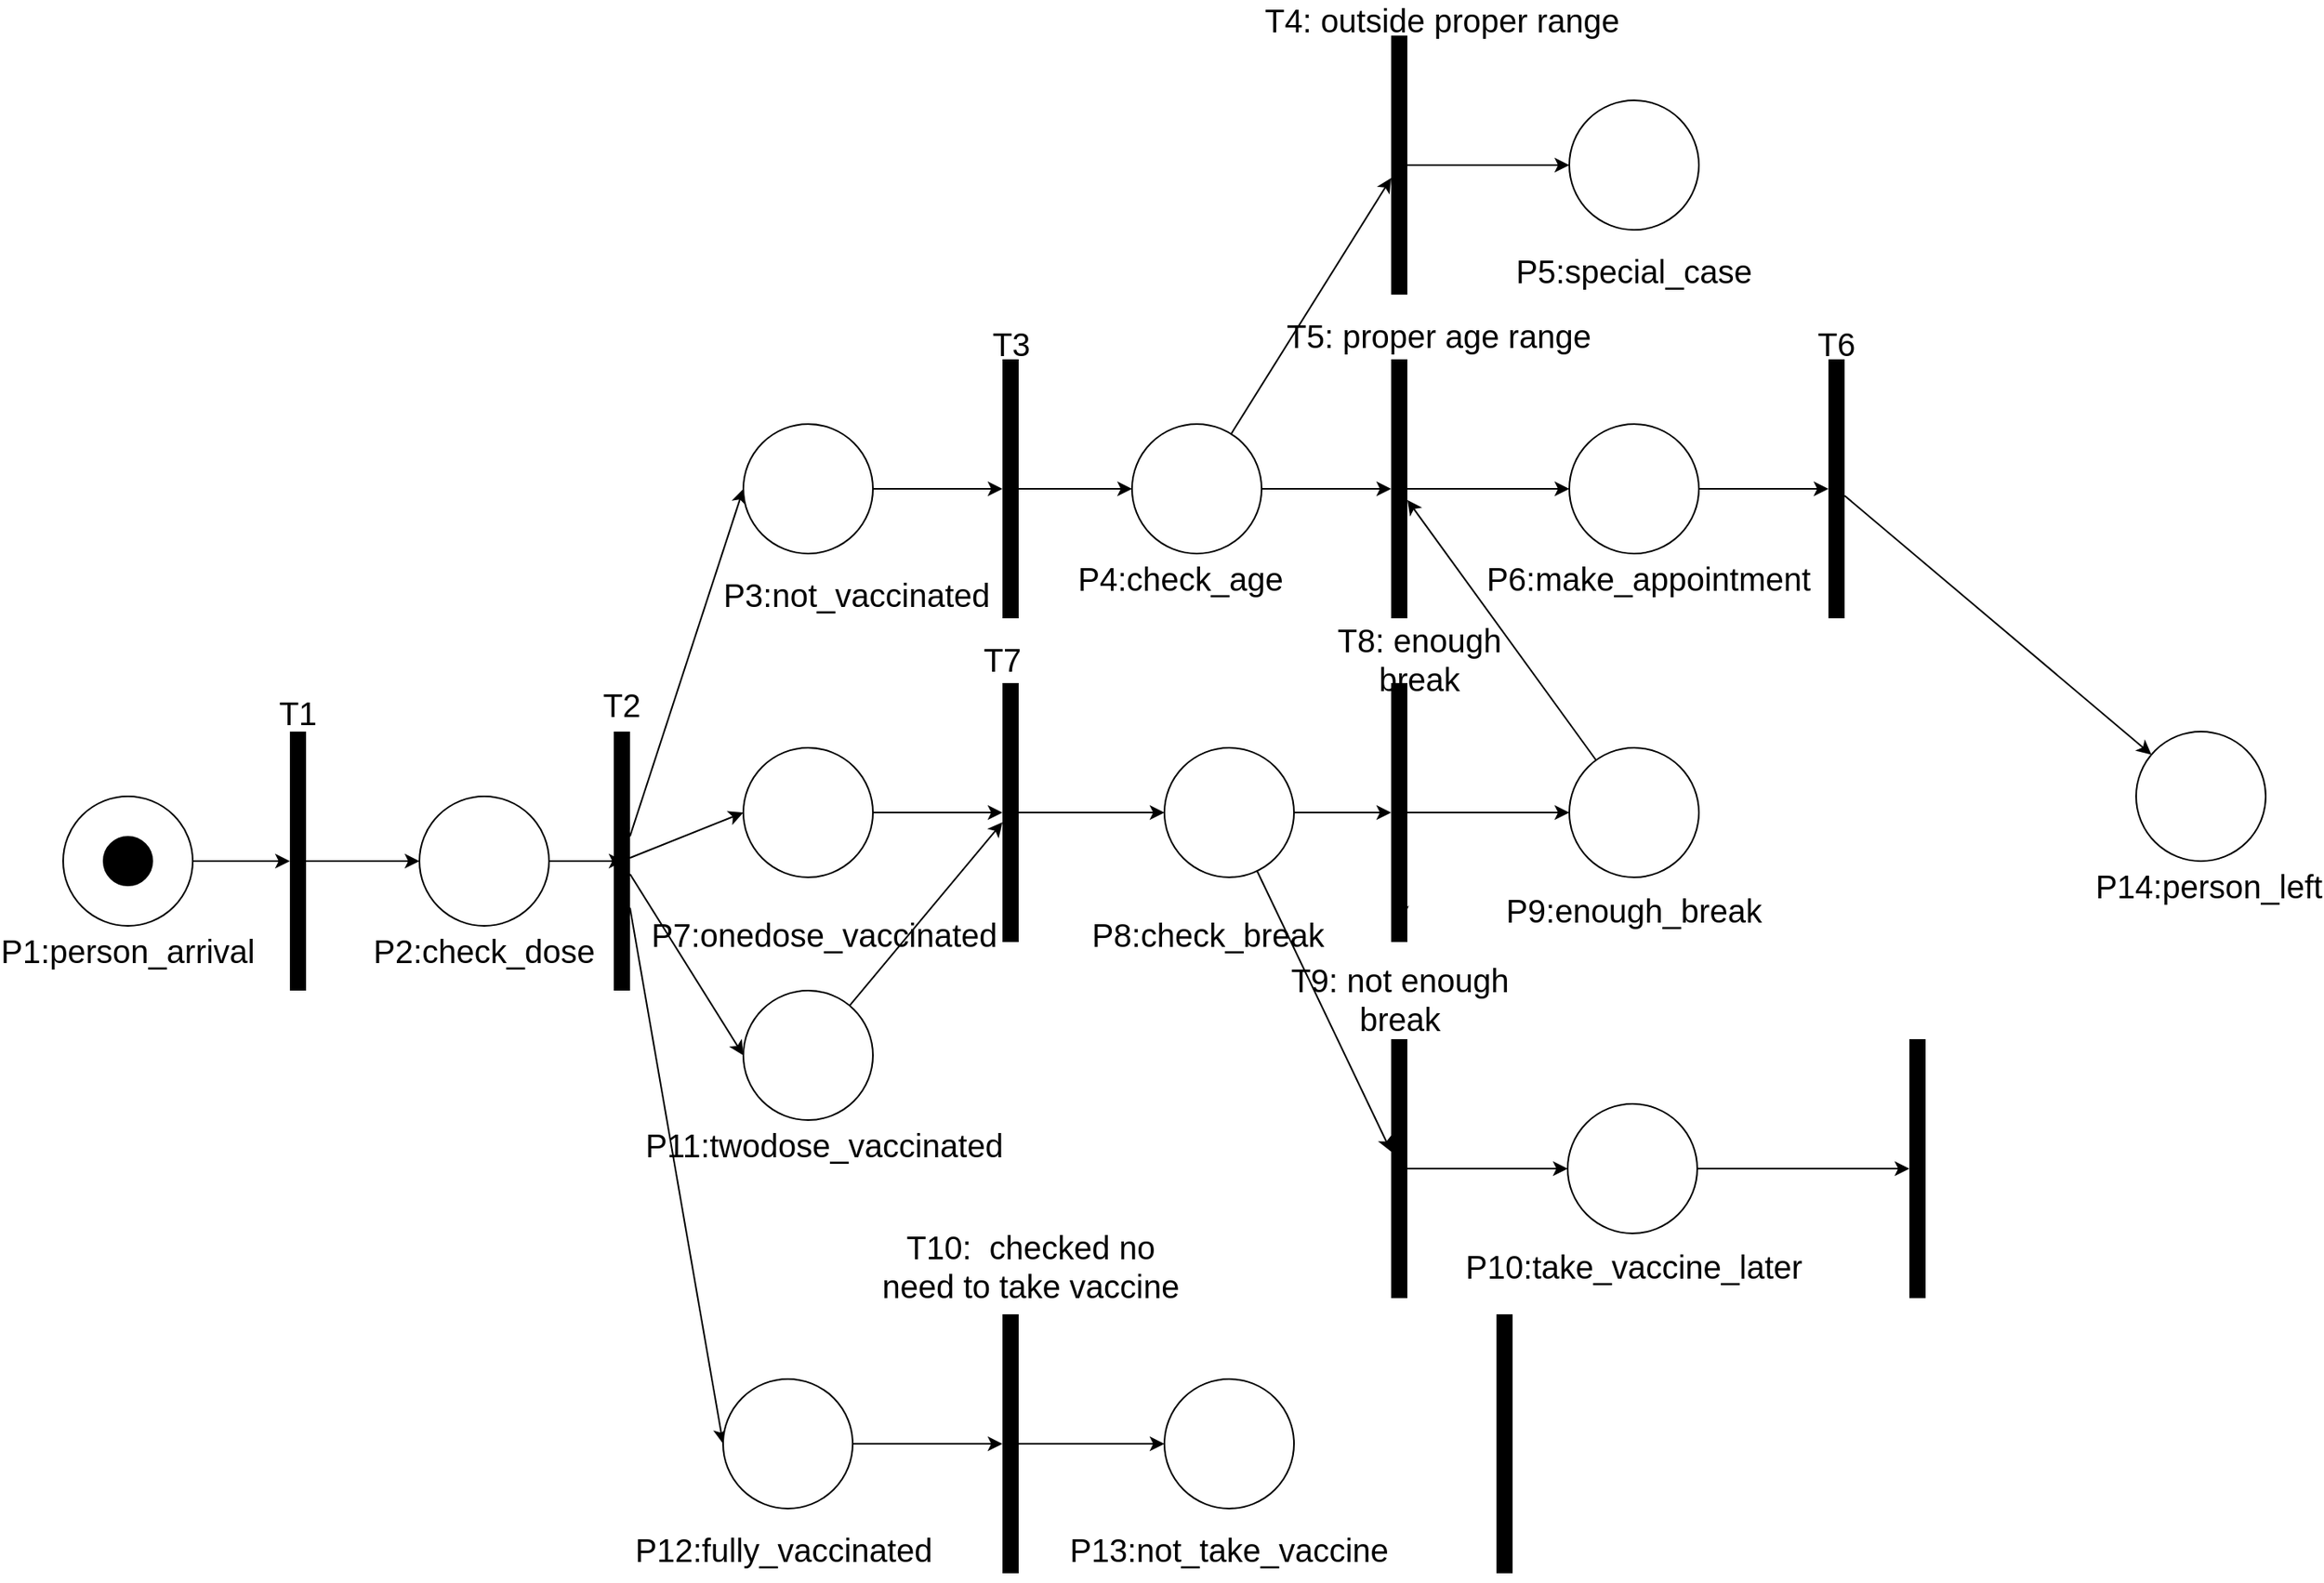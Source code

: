<mxfile version="17.1.0" type="github">
  <diagram id="UTr8hFSsADwduIh3R7Uy" name="Page-1">
    <mxGraphModel dx="946" dy="1814" grid="1" gridSize="10" guides="1" tooltips="1" connect="1" arrows="1" fold="1" page="1" pageScale="1" pageWidth="827" pageHeight="1169" math="0" shadow="0">
      <root>
        <mxCell id="0" />
        <mxCell id="1" parent="0" />
        <mxCell id="hrQaz6MeP2tKMsGNmpIH-5" style="edgeStyle=orthogonalEdgeStyle;rounded=0;orthogonalLoop=1;jettySize=auto;html=1;fontSize=20;" parent="1" source="hrQaz6MeP2tKMsGNmpIH-1" target="hrQaz6MeP2tKMsGNmpIH-3" edge="1">
          <mxGeometry relative="1" as="geometry" />
        </mxCell>
        <mxCell id="hrQaz6MeP2tKMsGNmpIH-1" value="P&lt;span style=&quot;white-space: pre; font-size: 20px;&quot;&gt;1&lt;/span&gt;" style="ellipse;whiteSpace=wrap;html=1;aspect=fixed;fontSize=20;" parent="1" vertex="1">
          <mxGeometry x="60" y="240" width="80" height="80" as="geometry" />
        </mxCell>
        <mxCell id="hrQaz6MeP2tKMsGNmpIH-12" style="edgeStyle=orthogonalEdgeStyle;rounded=0;orthogonalLoop=1;jettySize=auto;html=1;entryX=0.5;entryY=0.4;entryDx=0;entryDy=0;entryPerimeter=0;fontSize=20;" parent="1" source="hrQaz6MeP2tKMsGNmpIH-2" target="hrQaz6MeP2tKMsGNmpIH-11" edge="1">
          <mxGeometry relative="1" as="geometry" />
        </mxCell>
        <mxCell id="hrQaz6MeP2tKMsGNmpIH-2" value="" style="ellipse;whiteSpace=wrap;html=1;aspect=fixed;fontSize=20;" parent="1" vertex="1">
          <mxGeometry x="280" y="240" width="80" height="80" as="geometry" />
        </mxCell>
        <mxCell id="hrQaz6MeP2tKMsGNmpIH-6" style="edgeStyle=orthogonalEdgeStyle;rounded=0;orthogonalLoop=1;jettySize=auto;html=1;entryX=0;entryY=0.5;entryDx=0;entryDy=0;fontSize=20;" parent="1" source="hrQaz6MeP2tKMsGNmpIH-3" target="hrQaz6MeP2tKMsGNmpIH-2" edge="1">
          <mxGeometry relative="1" as="geometry" />
        </mxCell>
        <mxCell id="hrQaz6MeP2tKMsGNmpIH-3" value="" style="line;strokeWidth=10;direction=south;html=1;fontSize=20;" parent="1" vertex="1">
          <mxGeometry x="200" y="200" width="10" height="160" as="geometry" />
        </mxCell>
        <mxCell id="hrQaz6MeP2tKMsGNmpIH-7" value="P1:person_arrival" style="text;html=1;strokeColor=none;fillColor=none;align=center;verticalAlign=middle;whiteSpace=wrap;rounded=0;fontSize=20;" parent="1" vertex="1">
          <mxGeometry x="30" y="320" width="140" height="30" as="geometry" />
        </mxCell>
        <mxCell id="hrQaz6MeP2tKMsGNmpIH-9" value="T1" style="text;html=1;strokeColor=none;fillColor=none;align=center;verticalAlign=middle;whiteSpace=wrap;rounded=0;fontSize=20;" parent="1" vertex="1">
          <mxGeometry x="130" y="157.5" width="150" height="60" as="geometry" />
        </mxCell>
        <mxCell id="hrQaz6MeP2tKMsGNmpIH-10" value="P2:check_dose" style="text;html=1;strokeColor=none;fillColor=none;align=center;verticalAlign=middle;whiteSpace=wrap;rounded=0;fontSize=20;" parent="1" vertex="1">
          <mxGeometry x="260" y="320" width="120" height="30" as="geometry" />
        </mxCell>
        <mxCell id="hrQaz6MeP2tKMsGNmpIH-14" style="rounded=0;orthogonalLoop=1;jettySize=auto;html=1;entryX=0;entryY=0.5;entryDx=0;entryDy=0;fontSize=20;" parent="1" source="hrQaz6MeP2tKMsGNmpIH-11" target="hrQaz6MeP2tKMsGNmpIH-13" edge="1">
          <mxGeometry relative="1" as="geometry" />
        </mxCell>
        <mxCell id="hrQaz6MeP2tKMsGNmpIH-38" style="edgeStyle=none;rounded=0;orthogonalLoop=1;jettySize=auto;html=1;entryX=0;entryY=0.5;entryDx=0;entryDy=0;fontSize=20;" parent="1" source="hrQaz6MeP2tKMsGNmpIH-11" target="hrQaz6MeP2tKMsGNmpIH-37" edge="1">
          <mxGeometry relative="1" as="geometry" />
        </mxCell>
        <mxCell id="hrQaz6MeP2tKMsGNmpIH-62" style="edgeStyle=none;rounded=0;orthogonalLoop=1;jettySize=auto;html=1;entryX=0;entryY=0.5;entryDx=0;entryDy=0;fontSize=20;" parent="1" source="hrQaz6MeP2tKMsGNmpIH-11" target="hrQaz6MeP2tKMsGNmpIH-60" edge="1">
          <mxGeometry relative="1" as="geometry" />
        </mxCell>
        <mxCell id="hrQaz6MeP2tKMsGNmpIH-78" style="edgeStyle=none;rounded=0;orthogonalLoop=1;jettySize=auto;html=1;entryX=0;entryY=0.5;entryDx=0;entryDy=0;fontSize=20;" parent="1" source="hrQaz6MeP2tKMsGNmpIH-11" target="hrQaz6MeP2tKMsGNmpIH-76" edge="1">
          <mxGeometry relative="1" as="geometry" />
        </mxCell>
        <mxCell id="hrQaz6MeP2tKMsGNmpIH-11" value="" style="line;strokeWidth=10;direction=south;html=1;fontSize=20;" parent="1" vertex="1">
          <mxGeometry x="400" y="200" width="10" height="160" as="geometry" />
        </mxCell>
        <mxCell id="hrQaz6MeP2tKMsGNmpIH-20" style="edgeStyle=none;rounded=0;orthogonalLoop=1;jettySize=auto;html=1;fontSize=20;" parent="1" source="hrQaz6MeP2tKMsGNmpIH-13" target="hrQaz6MeP2tKMsGNmpIH-19" edge="1">
          <mxGeometry relative="1" as="geometry" />
        </mxCell>
        <mxCell id="hrQaz6MeP2tKMsGNmpIH-13" value="" style="ellipse;whiteSpace=wrap;html=1;aspect=fixed;fontSize=20;strokeWidth=1;" parent="1" vertex="1">
          <mxGeometry x="480" y="10" width="80" height="80" as="geometry" />
        </mxCell>
        <mxCell id="hrQaz6MeP2tKMsGNmpIH-15" value="T2" style="text;html=1;strokeColor=none;fillColor=none;align=center;verticalAlign=middle;whiteSpace=wrap;rounded=0;fontSize=20;" parent="1" vertex="1">
          <mxGeometry x="335" y="170" width="140" height="25" as="geometry" />
        </mxCell>
        <mxCell id="hrQaz6MeP2tKMsGNmpIH-18" value="P3:not_vaccinated" style="text;html=1;strokeColor=none;fillColor=none;align=center;verticalAlign=middle;whiteSpace=wrap;rounded=0;fontSize=20;" parent="1" vertex="1">
          <mxGeometry x="480" y="100" width="140" height="30" as="geometry" />
        </mxCell>
        <mxCell id="hrQaz6MeP2tKMsGNmpIH-22" style="edgeStyle=none;rounded=0;orthogonalLoop=1;jettySize=auto;html=1;entryX=0;entryY=0.5;entryDx=0;entryDy=0;fontSize=20;" parent="1" source="hrQaz6MeP2tKMsGNmpIH-19" target="hrQaz6MeP2tKMsGNmpIH-21" edge="1">
          <mxGeometry relative="1" as="geometry" />
        </mxCell>
        <mxCell id="hrQaz6MeP2tKMsGNmpIH-19" value="" style="line;strokeWidth=10;direction=south;html=1;fontSize=20;" parent="1" vertex="1">
          <mxGeometry x="640" y="-30" width="10" height="160" as="geometry" />
        </mxCell>
        <mxCell id="hrQaz6MeP2tKMsGNmpIH-63" style="edgeStyle=none;rounded=0;orthogonalLoop=1;jettySize=auto;html=1;fontSize=20;" parent="1" source="hrQaz6MeP2tKMsGNmpIH-21" target="hrQaz6MeP2tKMsGNmpIH-30" edge="1">
          <mxGeometry relative="1" as="geometry" />
        </mxCell>
        <mxCell id="hrQaz6MeP2tKMsGNmpIH-68" style="edgeStyle=none;rounded=0;orthogonalLoop=1;jettySize=auto;html=1;fontSize=20;" parent="1" source="hrQaz6MeP2tKMsGNmpIH-21" target="hrQaz6MeP2tKMsGNmpIH-66" edge="1">
          <mxGeometry relative="1" as="geometry" />
        </mxCell>
        <mxCell id="hrQaz6MeP2tKMsGNmpIH-21" value="" style="ellipse;whiteSpace=wrap;html=1;aspect=fixed;fontSize=20;strokeWidth=1;" parent="1" vertex="1">
          <mxGeometry x="720" y="10" width="80" height="80" as="geometry" />
        </mxCell>
        <mxCell id="hrQaz6MeP2tKMsGNmpIH-23" value="P4:check_age" style="text;html=1;strokeColor=none;fillColor=none;align=center;verticalAlign=middle;whiteSpace=wrap;rounded=0;fontSize=20;" parent="1" vertex="1">
          <mxGeometry x="720" y="90" width="60" height="30" as="geometry" />
        </mxCell>
        <mxCell id="hrQaz6MeP2tKMsGNmpIH-24" value="T3" style="text;html=1;strokeColor=none;fillColor=none;align=center;verticalAlign=middle;whiteSpace=wrap;rounded=0;fontSize=20;" parent="1" vertex="1">
          <mxGeometry x="577.5" y="-80" width="135" height="80" as="geometry" />
        </mxCell>
        <mxCell id="hrQaz6MeP2tKMsGNmpIH-26" value="" style="ellipse;whiteSpace=wrap;html=1;aspect=fixed;fontSize=20;strokeWidth=1;" parent="1" vertex="1">
          <mxGeometry x="990" y="-190" width="80" height="80" as="geometry" />
        </mxCell>
        <mxCell id="hrQaz6MeP2tKMsGNmpIH-86" style="edgeStyle=none;rounded=0;orthogonalLoop=1;jettySize=auto;html=1;fontSize=20;" parent="1" source="hrQaz6MeP2tKMsGNmpIH-27" edge="1">
          <mxGeometry relative="1" as="geometry">
            <mxPoint x="1150" y="50" as="targetPoint" />
          </mxGeometry>
        </mxCell>
        <mxCell id="hrQaz6MeP2tKMsGNmpIH-27" value="" style="ellipse;whiteSpace=wrap;html=1;aspect=fixed;fontSize=20;strokeWidth=1;" parent="1" vertex="1">
          <mxGeometry x="990" y="10" width="80" height="80" as="geometry" />
        </mxCell>
        <mxCell id="hrQaz6MeP2tKMsGNmpIH-64" style="edgeStyle=none;rounded=0;orthogonalLoop=1;jettySize=auto;html=1;fontSize=20;" parent="1" source="hrQaz6MeP2tKMsGNmpIH-30" target="hrQaz6MeP2tKMsGNmpIH-26" edge="1">
          <mxGeometry relative="1" as="geometry" />
        </mxCell>
        <mxCell id="hrQaz6MeP2tKMsGNmpIH-30" value="" style="line;strokeWidth=10;direction=south;html=1;fontSize=20;" parent="1" vertex="1">
          <mxGeometry x="880" y="-230" width="10" height="160" as="geometry" />
        </mxCell>
        <mxCell id="hrQaz6MeP2tKMsGNmpIH-32" value="T4: outside proper range" style="text;html=1;strokeColor=none;fillColor=none;align=center;verticalAlign=middle;whiteSpace=wrap;rounded=0;fontSize=20;" parent="1" vertex="1">
          <mxGeometry x="800" y="-250" width="222.5" height="20" as="geometry" />
        </mxCell>
        <mxCell id="hrQaz6MeP2tKMsGNmpIH-35" value="P5:special_case" style="text;html=1;strokeColor=none;fillColor=none;align=center;verticalAlign=middle;whiteSpace=wrap;rounded=0;fontSize=20;" parent="1" vertex="1">
          <mxGeometry x="970" y="-100" width="120" height="30" as="geometry" />
        </mxCell>
        <mxCell id="hrQaz6MeP2tKMsGNmpIH-36" value="P6:make_appointment" style="text;html=1;strokeColor=none;fillColor=none;align=center;verticalAlign=middle;whiteSpace=wrap;rounded=0;fontSize=20;" parent="1" vertex="1">
          <mxGeometry x="1009" y="90" width="60" height="30" as="geometry" />
        </mxCell>
        <mxCell id="hrQaz6MeP2tKMsGNmpIH-41" style="edgeStyle=none;rounded=0;orthogonalLoop=1;jettySize=auto;html=1;fontSize=20;" parent="1" source="hrQaz6MeP2tKMsGNmpIH-37" target="hrQaz6MeP2tKMsGNmpIH-40" edge="1">
          <mxGeometry relative="1" as="geometry" />
        </mxCell>
        <mxCell id="hrQaz6MeP2tKMsGNmpIH-37" value="" style="ellipse;whiteSpace=wrap;html=1;aspect=fixed;fontSize=20;strokeWidth=1;" parent="1" vertex="1">
          <mxGeometry x="480" y="210" width="80" height="80" as="geometry" />
        </mxCell>
        <mxCell id="hrQaz6MeP2tKMsGNmpIH-39" value="P7:onedose_vaccinated" style="text;html=1;strokeColor=none;fillColor=none;align=center;verticalAlign=middle;whiteSpace=wrap;rounded=0;fontSize=20;" parent="1" vertex="1">
          <mxGeometry x="435" y="310" width="190" height="30" as="geometry" />
        </mxCell>
        <mxCell id="hrQaz6MeP2tKMsGNmpIH-43" style="edgeStyle=none;rounded=0;orthogonalLoop=1;jettySize=auto;html=1;fontSize=20;" parent="1" source="hrQaz6MeP2tKMsGNmpIH-40" target="hrQaz6MeP2tKMsGNmpIH-44" edge="1">
          <mxGeometry relative="1" as="geometry">
            <mxPoint x="770" y="310" as="targetPoint" />
          </mxGeometry>
        </mxCell>
        <mxCell id="hrQaz6MeP2tKMsGNmpIH-40" value="" style="line;strokeWidth=10;direction=south;html=1;fontSize=20;" parent="1" vertex="1">
          <mxGeometry x="640" y="170" width="10" height="160" as="geometry" />
        </mxCell>
        <mxCell id="hrQaz6MeP2tKMsGNmpIH-42" value="T5: proper age range" style="text;html=1;strokeColor=none;fillColor=none;align=center;verticalAlign=middle;whiteSpace=wrap;rounded=0;fontSize=20;" parent="1" vertex="1">
          <mxGeometry x="807.5" y="-60" width="202.5" height="30" as="geometry" />
        </mxCell>
        <mxCell id="hrQaz6MeP2tKMsGNmpIH-51" style="edgeStyle=none;rounded=0;orthogonalLoop=1;jettySize=auto;html=1;fontSize=20;" parent="1" source="hrQaz6MeP2tKMsGNmpIH-44" target="hrQaz6MeP2tKMsGNmpIH-46" edge="1">
          <mxGeometry relative="1" as="geometry" />
        </mxCell>
        <mxCell id="CEXwZUnHNa9_gwKz8bqA-7" style="edgeStyle=none;rounded=0;orthogonalLoop=1;jettySize=auto;html=1;fontSize=20;" parent="1" source="hrQaz6MeP2tKMsGNmpIH-44" target="CEXwZUnHNa9_gwKz8bqA-5" edge="1">
          <mxGeometry relative="1" as="geometry" />
        </mxCell>
        <mxCell id="hrQaz6MeP2tKMsGNmpIH-44" value="" style="ellipse;whiteSpace=wrap;html=1;aspect=fixed;fontSize=20;strokeWidth=1;" parent="1" vertex="1">
          <mxGeometry x="740" y="210" width="80" height="80" as="geometry" />
        </mxCell>
        <mxCell id="hrQaz6MeP2tKMsGNmpIH-45" value="P8:check_break" style="text;html=1;strokeColor=none;fillColor=none;align=center;verticalAlign=middle;whiteSpace=wrap;rounded=0;fontSize=20;" parent="1" vertex="1">
          <mxGeometry x="707" y="310" width="120" height="30" as="geometry" />
        </mxCell>
        <mxCell id="hrQaz6MeP2tKMsGNmpIH-58" style="edgeStyle=none;rounded=0;orthogonalLoop=1;jettySize=auto;html=1;entryX=0;entryY=0.5;entryDx=0;entryDy=0;fontSize=20;" parent="1" source="hrQaz6MeP2tKMsGNmpIH-46" target="hrQaz6MeP2tKMsGNmpIH-57" edge="1">
          <mxGeometry relative="1" as="geometry" />
        </mxCell>
        <mxCell id="hrQaz6MeP2tKMsGNmpIH-46" value="" style="line;strokeWidth=10;direction=south;html=1;fontSize=20;" parent="1" vertex="1">
          <mxGeometry x="880" y="170" width="10" height="160" as="geometry" />
        </mxCell>
        <mxCell id="hrQaz6MeP2tKMsGNmpIH-52" value="T7" style="text;html=1;strokeColor=none;fillColor=none;align=center;verticalAlign=middle;whiteSpace=wrap;rounded=0;fontSize=20;" parent="1" vertex="1">
          <mxGeometry x="610" y="135" width="60" height="40" as="geometry" />
        </mxCell>
        <mxCell id="hrQaz6MeP2tKMsGNmpIH-70" style="edgeStyle=none;rounded=0;orthogonalLoop=1;jettySize=auto;html=1;fontSize=20;" parent="1" source="hrQaz6MeP2tKMsGNmpIH-57" target="hrQaz6MeP2tKMsGNmpIH-66" edge="1">
          <mxGeometry relative="1" as="geometry">
            <mxPoint x="920" y="90" as="targetPoint" />
          </mxGeometry>
        </mxCell>
        <mxCell id="hrQaz6MeP2tKMsGNmpIH-57" value="" style="ellipse;whiteSpace=wrap;html=1;aspect=fixed;fontSize=20;strokeWidth=1;" parent="1" vertex="1">
          <mxGeometry x="990" y="210" width="80" height="80" as="geometry" />
        </mxCell>
        <mxCell id="hrQaz6MeP2tKMsGNmpIH-59" value="P9:enough_break" style="text;html=1;strokeColor=none;fillColor=none;align=center;verticalAlign=middle;whiteSpace=wrap;rounded=0;fontSize=20;" parent="1" vertex="1">
          <mxGeometry x="955" y="290" width="150" height="40" as="geometry" />
        </mxCell>
        <mxCell id="hrQaz6MeP2tKMsGNmpIH-75" style="edgeStyle=none;rounded=0;orthogonalLoop=1;jettySize=auto;html=1;fontSize=20;" parent="1" source="hrQaz6MeP2tKMsGNmpIH-60" target="hrQaz6MeP2tKMsGNmpIH-40" edge="1">
          <mxGeometry relative="1" as="geometry" />
        </mxCell>
        <mxCell id="hrQaz6MeP2tKMsGNmpIH-60" value="" style="ellipse;whiteSpace=wrap;html=1;aspect=fixed;fontSize=20;strokeWidth=1;" parent="1" vertex="1">
          <mxGeometry x="480" y="360" width="80" height="80" as="geometry" />
        </mxCell>
        <mxCell id="hrQaz6MeP2tKMsGNmpIH-61" value="P11:twodose_vaccinated" style="text;html=1;strokeColor=none;fillColor=none;align=center;verticalAlign=middle;whiteSpace=wrap;rounded=0;fontSize=20;" parent="1" vertex="1">
          <mxGeometry x="435" y="440" width="190" height="30" as="geometry" />
        </mxCell>
        <mxCell id="hrQaz6MeP2tKMsGNmpIH-69" style="edgeStyle=none;rounded=0;orthogonalLoop=1;jettySize=auto;html=1;entryX=0;entryY=0.5;entryDx=0;entryDy=0;fontSize=20;" parent="1" source="hrQaz6MeP2tKMsGNmpIH-66" target="hrQaz6MeP2tKMsGNmpIH-27" edge="1">
          <mxGeometry relative="1" as="geometry" />
        </mxCell>
        <mxCell id="hrQaz6MeP2tKMsGNmpIH-66" value="" style="line;strokeWidth=10;direction=south;html=1;fontSize=20;" parent="1" vertex="1">
          <mxGeometry x="880" y="-30" width="10" height="160" as="geometry" />
        </mxCell>
        <mxCell id="hrQaz6MeP2tKMsGNmpIH-71" value="T8: enough break" style="text;html=1;strokeColor=none;fillColor=none;align=center;verticalAlign=middle;whiteSpace=wrap;rounded=0;fontSize=20;" parent="1" vertex="1">
          <mxGeometry x="820" y="130" width="155" height="50" as="geometry" />
        </mxCell>
        <mxCell id="ROWgZd-gwNqbR0HZX_ir-5" style="edgeStyle=orthogonalEdgeStyle;rounded=0;orthogonalLoop=1;jettySize=auto;html=1;" edge="1" parent="1" source="hrQaz6MeP2tKMsGNmpIH-72" target="ROWgZd-gwNqbR0HZX_ir-1">
          <mxGeometry relative="1" as="geometry" />
        </mxCell>
        <mxCell id="hrQaz6MeP2tKMsGNmpIH-72" value="" style="ellipse;whiteSpace=wrap;html=1;aspect=fixed;fontSize=20;strokeWidth=1;" parent="1" vertex="1">
          <mxGeometry x="989" y="430" width="80" height="80" as="geometry" />
        </mxCell>
        <mxCell id="hrQaz6MeP2tKMsGNmpIH-74" value="P10:take_vaccine_later" style="text;html=1;strokeColor=none;fillColor=none;align=center;verticalAlign=middle;whiteSpace=wrap;rounded=0;fontSize=20;" parent="1" vertex="1">
          <mxGeometry x="945" y="510" width="170" height="40" as="geometry" />
        </mxCell>
        <mxCell id="hrQaz6MeP2tKMsGNmpIH-81" style="edgeStyle=none;rounded=0;orthogonalLoop=1;jettySize=auto;html=1;fontSize=20;" parent="1" source="hrQaz6MeP2tKMsGNmpIH-76" target="hrQaz6MeP2tKMsGNmpIH-80" edge="1">
          <mxGeometry relative="1" as="geometry" />
        </mxCell>
        <mxCell id="hrQaz6MeP2tKMsGNmpIH-76" value="" style="ellipse;whiteSpace=wrap;html=1;aspect=fixed;fontSize=20;strokeWidth=1;" parent="1" vertex="1">
          <mxGeometry x="467.5" y="600" width="80" height="80" as="geometry" />
        </mxCell>
        <mxCell id="hrQaz6MeP2tKMsGNmpIH-77" value="P12:fully_vaccinated" style="text;html=1;strokeColor=none;fillColor=none;align=center;verticalAlign=middle;whiteSpace=wrap;rounded=0;fontSize=20;" parent="1" vertex="1">
          <mxGeometry x="435" y="690" width="140" height="30" as="geometry" />
        </mxCell>
        <mxCell id="hrQaz6MeP2tKMsGNmpIH-84" style="edgeStyle=none;rounded=0;orthogonalLoop=1;jettySize=auto;html=1;entryX=0;entryY=0.5;entryDx=0;entryDy=0;fontSize=20;" parent="1" source="hrQaz6MeP2tKMsGNmpIH-80" target="hrQaz6MeP2tKMsGNmpIH-83" edge="1">
          <mxGeometry relative="1" as="geometry" />
        </mxCell>
        <mxCell id="hrQaz6MeP2tKMsGNmpIH-80" value="" style="line;strokeWidth=10;direction=south;html=1;fontSize=20;" parent="1" vertex="1">
          <mxGeometry x="640" y="560" width="10" height="160" as="geometry" />
        </mxCell>
        <mxCell id="hrQaz6MeP2tKMsGNmpIH-82" value="T10: &amp;nbsp;checked no need to take vaccine" style="text;html=1;strokeColor=none;fillColor=none;align=center;verticalAlign=middle;whiteSpace=wrap;rounded=0;fontSize=20;" parent="1" vertex="1">
          <mxGeometry x="560" y="500" width="195" height="60" as="geometry" />
        </mxCell>
        <mxCell id="hrQaz6MeP2tKMsGNmpIH-83" value="" style="ellipse;whiteSpace=wrap;html=1;aspect=fixed;fontSize=20;strokeWidth=1;" parent="1" vertex="1">
          <mxGeometry x="740" y="600" width="80" height="80" as="geometry" />
        </mxCell>
        <mxCell id="hrQaz6MeP2tKMsGNmpIH-85" value="P13:not_take_vaccine" style="text;html=1;strokeColor=none;fillColor=none;align=center;verticalAlign=middle;whiteSpace=wrap;rounded=0;fontSize=20;" parent="1" vertex="1">
          <mxGeometry x="705" y="690" width="150" height="30" as="geometry" />
        </mxCell>
        <mxCell id="hrQaz6MeP2tKMsGNmpIH-90" style="edgeStyle=none;rounded=0;orthogonalLoop=1;jettySize=auto;html=1;fontSize=20;" parent="1" source="hrQaz6MeP2tKMsGNmpIH-88" target="hrQaz6MeP2tKMsGNmpIH-91" edge="1">
          <mxGeometry relative="1" as="geometry">
            <mxPoint x="1250" y="50" as="targetPoint" />
          </mxGeometry>
        </mxCell>
        <mxCell id="hrQaz6MeP2tKMsGNmpIH-88" value="" style="line;strokeWidth=10;direction=south;html=1;fontSize=20;" parent="1" vertex="1">
          <mxGeometry x="1150" y="-30" width="10" height="160" as="geometry" />
        </mxCell>
        <mxCell id="hrQaz6MeP2tKMsGNmpIH-89" value="T6" style="text;html=1;strokeColor=none;fillColor=none;align=center;verticalAlign=middle;whiteSpace=wrap;rounded=0;fontSize=20;" parent="1" vertex="1">
          <mxGeometry x="1126.25" y="-60" width="57.5" height="40" as="geometry" />
        </mxCell>
        <mxCell id="hrQaz6MeP2tKMsGNmpIH-91" value="" style="ellipse;whiteSpace=wrap;html=1;aspect=fixed;fontSize=20;strokeWidth=1;" parent="1" vertex="1">
          <mxGeometry x="1340" y="200" width="80" height="80" as="geometry" />
        </mxCell>
        <mxCell id="hrQaz6MeP2tKMsGNmpIH-92" value="P14:person_left" style="text;html=1;strokeColor=none;fillColor=none;align=center;verticalAlign=middle;whiteSpace=wrap;rounded=0;fontSize=20;" parent="1" vertex="1">
          <mxGeometry x="1330" y="280" width="110" height="30" as="geometry" />
        </mxCell>
        <mxCell id="jSgGWps_e7_TZfJmxLze-1" value="" style="ellipse;whiteSpace=wrap;html=1;aspect=fixed;fillColor=#000000;" parent="1" vertex="1">
          <mxGeometry x="85" y="265" width="30" height="30" as="geometry" />
        </mxCell>
        <mxCell id="CEXwZUnHNa9_gwKz8bqA-4" style="edgeStyle=none;rounded=0;orthogonalLoop=1;jettySize=auto;html=1;exitX=0.75;exitY=0.5;exitDx=0;exitDy=0;exitPerimeter=0;entryX=0.919;entryY=0.3;entryDx=0;entryDy=0;entryPerimeter=0;fontSize=20;" parent="1" source="hrQaz6MeP2tKMsGNmpIH-46" target="hrQaz6MeP2tKMsGNmpIH-46" edge="1">
          <mxGeometry relative="1" as="geometry" />
        </mxCell>
        <mxCell id="CEXwZUnHNa9_gwKz8bqA-8" style="edgeStyle=none;rounded=0;orthogonalLoop=1;jettySize=auto;html=1;entryX=0;entryY=0.5;entryDx=0;entryDy=0;fontSize=20;" parent="1" source="CEXwZUnHNa9_gwKz8bqA-5" target="hrQaz6MeP2tKMsGNmpIH-72" edge="1">
          <mxGeometry relative="1" as="geometry" />
        </mxCell>
        <mxCell id="CEXwZUnHNa9_gwKz8bqA-5" value="" style="line;strokeWidth=10;direction=south;html=1;fontSize=20;" parent="1" vertex="1">
          <mxGeometry x="880" y="390" width="10" height="160" as="geometry" />
        </mxCell>
        <mxCell id="CEXwZUnHNa9_gwKz8bqA-6" value="T9: not enough break" style="text;html=1;strokeColor=none;fillColor=none;align=center;verticalAlign=middle;whiteSpace=wrap;rounded=0;fontSize=20;" parent="1" vertex="1">
          <mxGeometry x="807.5" y="340" width="155" height="50" as="geometry" />
        </mxCell>
        <mxCell id="ROWgZd-gwNqbR0HZX_ir-1" value="" style="line;strokeWidth=10;direction=south;html=1;fontSize=20;" vertex="1" parent="1">
          <mxGeometry x="1200" y="390" width="10" height="160" as="geometry" />
        </mxCell>
        <mxCell id="ROWgZd-gwNqbR0HZX_ir-4" value="" style="line;strokeWidth=10;direction=south;html=1;fontSize=20;" vertex="1" parent="1">
          <mxGeometry x="945" y="560" width="10" height="160" as="geometry" />
        </mxCell>
      </root>
    </mxGraphModel>
  </diagram>
</mxfile>
